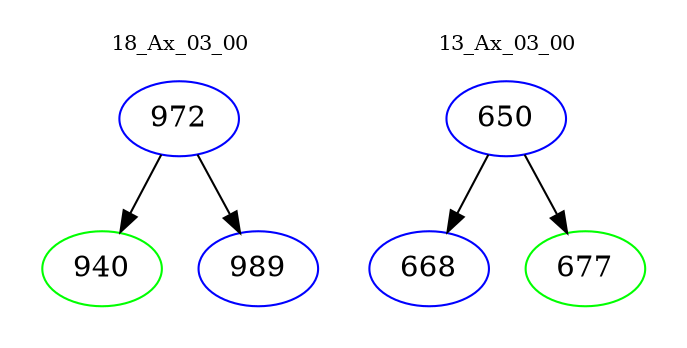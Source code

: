 digraph{
subgraph cluster_0 {
color = white
label = "18_Ax_03_00";
fontsize=10;
T0_972 [label="972", color="blue"]
T0_972 -> T0_940 [color="black"]
T0_940 [label="940", color="green"]
T0_972 -> T0_989 [color="black"]
T0_989 [label="989", color="blue"]
}
subgraph cluster_1 {
color = white
label = "13_Ax_03_00";
fontsize=10;
T1_650 [label="650", color="blue"]
T1_650 -> T1_668 [color="black"]
T1_668 [label="668", color="blue"]
T1_650 -> T1_677 [color="black"]
T1_677 [label="677", color="green"]
}
}
